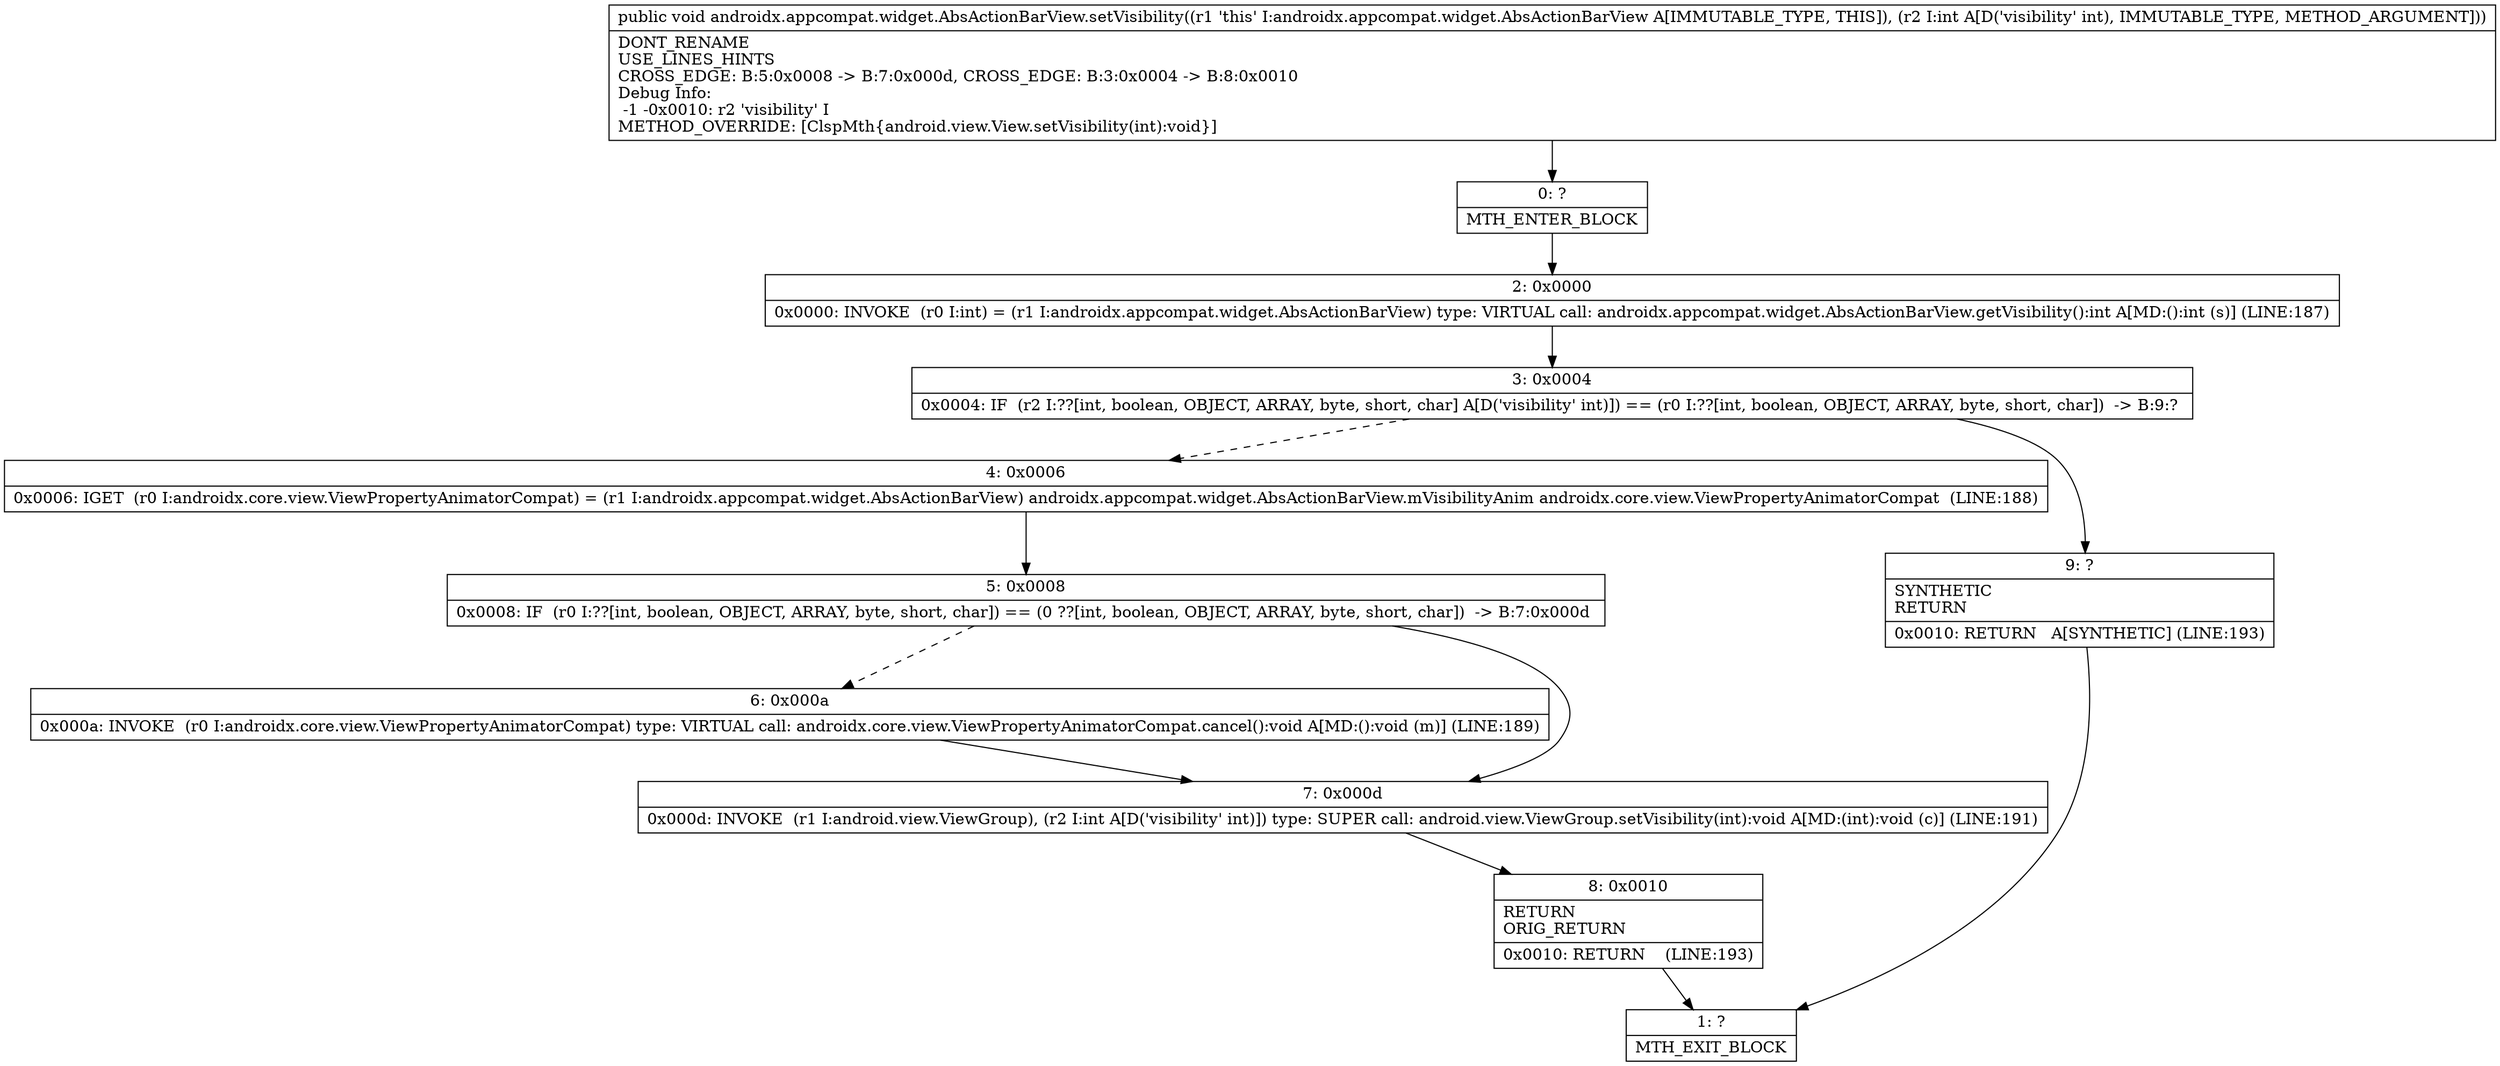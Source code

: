 digraph "CFG forandroidx.appcompat.widget.AbsActionBarView.setVisibility(I)V" {
Node_0 [shape=record,label="{0\:\ ?|MTH_ENTER_BLOCK\l}"];
Node_2 [shape=record,label="{2\:\ 0x0000|0x0000: INVOKE  (r0 I:int) = (r1 I:androidx.appcompat.widget.AbsActionBarView) type: VIRTUAL call: androidx.appcompat.widget.AbsActionBarView.getVisibility():int A[MD:():int (s)] (LINE:187)\l}"];
Node_3 [shape=record,label="{3\:\ 0x0004|0x0004: IF  (r2 I:??[int, boolean, OBJECT, ARRAY, byte, short, char] A[D('visibility' int)]) == (r0 I:??[int, boolean, OBJECT, ARRAY, byte, short, char])  \-\> B:9:? \l}"];
Node_4 [shape=record,label="{4\:\ 0x0006|0x0006: IGET  (r0 I:androidx.core.view.ViewPropertyAnimatorCompat) = (r1 I:androidx.appcompat.widget.AbsActionBarView) androidx.appcompat.widget.AbsActionBarView.mVisibilityAnim androidx.core.view.ViewPropertyAnimatorCompat  (LINE:188)\l}"];
Node_5 [shape=record,label="{5\:\ 0x0008|0x0008: IF  (r0 I:??[int, boolean, OBJECT, ARRAY, byte, short, char]) == (0 ??[int, boolean, OBJECT, ARRAY, byte, short, char])  \-\> B:7:0x000d \l}"];
Node_6 [shape=record,label="{6\:\ 0x000a|0x000a: INVOKE  (r0 I:androidx.core.view.ViewPropertyAnimatorCompat) type: VIRTUAL call: androidx.core.view.ViewPropertyAnimatorCompat.cancel():void A[MD:():void (m)] (LINE:189)\l}"];
Node_7 [shape=record,label="{7\:\ 0x000d|0x000d: INVOKE  (r1 I:android.view.ViewGroup), (r2 I:int A[D('visibility' int)]) type: SUPER call: android.view.ViewGroup.setVisibility(int):void A[MD:(int):void (c)] (LINE:191)\l}"];
Node_8 [shape=record,label="{8\:\ 0x0010|RETURN\lORIG_RETURN\l|0x0010: RETURN    (LINE:193)\l}"];
Node_1 [shape=record,label="{1\:\ ?|MTH_EXIT_BLOCK\l}"];
Node_9 [shape=record,label="{9\:\ ?|SYNTHETIC\lRETURN\l|0x0010: RETURN   A[SYNTHETIC] (LINE:193)\l}"];
MethodNode[shape=record,label="{public void androidx.appcompat.widget.AbsActionBarView.setVisibility((r1 'this' I:androidx.appcompat.widget.AbsActionBarView A[IMMUTABLE_TYPE, THIS]), (r2 I:int A[D('visibility' int), IMMUTABLE_TYPE, METHOD_ARGUMENT]))  | DONT_RENAME\lUSE_LINES_HINTS\lCROSS_EDGE: B:5:0x0008 \-\> B:7:0x000d, CROSS_EDGE: B:3:0x0004 \-\> B:8:0x0010\lDebug Info:\l  \-1 \-0x0010: r2 'visibility' I\lMETHOD_OVERRIDE: [ClspMth\{android.view.View.setVisibility(int):void\}]\l}"];
MethodNode -> Node_0;Node_0 -> Node_2;
Node_2 -> Node_3;
Node_3 -> Node_4[style=dashed];
Node_3 -> Node_9;
Node_4 -> Node_5;
Node_5 -> Node_6[style=dashed];
Node_5 -> Node_7;
Node_6 -> Node_7;
Node_7 -> Node_8;
Node_8 -> Node_1;
Node_9 -> Node_1;
}

